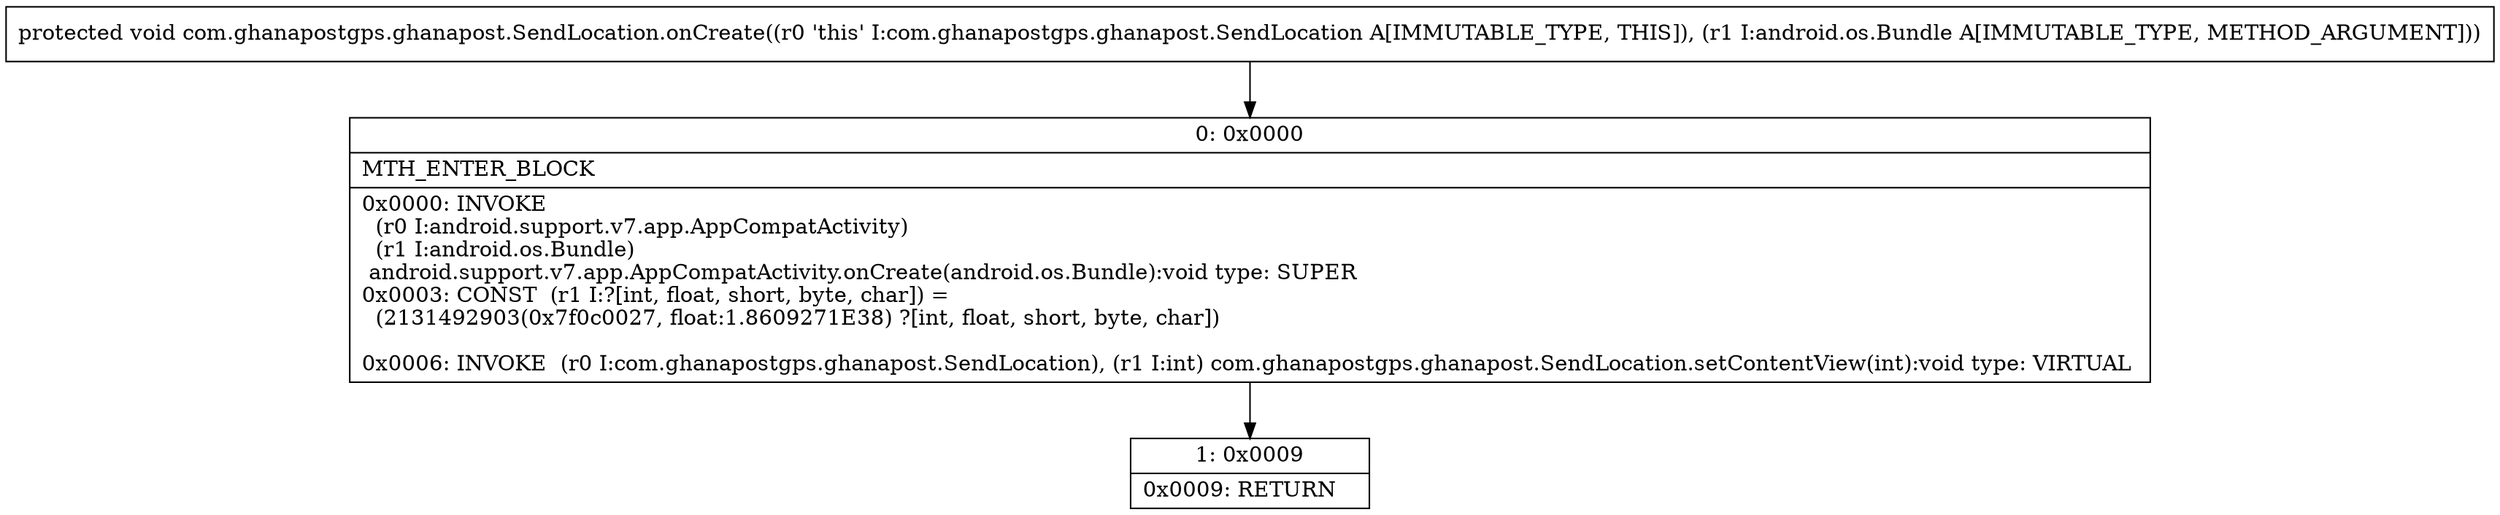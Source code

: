 digraph "CFG forcom.ghanapostgps.ghanapost.SendLocation.onCreate(Landroid\/os\/Bundle;)V" {
Node_0 [shape=record,label="{0\:\ 0x0000|MTH_ENTER_BLOCK\l|0x0000: INVOKE  \l  (r0 I:android.support.v7.app.AppCompatActivity)\l  (r1 I:android.os.Bundle)\l android.support.v7.app.AppCompatActivity.onCreate(android.os.Bundle):void type: SUPER \l0x0003: CONST  (r1 I:?[int, float, short, byte, char]) = \l  (2131492903(0x7f0c0027, float:1.8609271E38) ?[int, float, short, byte, char])\l \l0x0006: INVOKE  (r0 I:com.ghanapostgps.ghanapost.SendLocation), (r1 I:int) com.ghanapostgps.ghanapost.SendLocation.setContentView(int):void type: VIRTUAL \l}"];
Node_1 [shape=record,label="{1\:\ 0x0009|0x0009: RETURN   \l}"];
MethodNode[shape=record,label="{protected void com.ghanapostgps.ghanapost.SendLocation.onCreate((r0 'this' I:com.ghanapostgps.ghanapost.SendLocation A[IMMUTABLE_TYPE, THIS]), (r1 I:android.os.Bundle A[IMMUTABLE_TYPE, METHOD_ARGUMENT])) }"];
MethodNode -> Node_0;
Node_0 -> Node_1;
}

